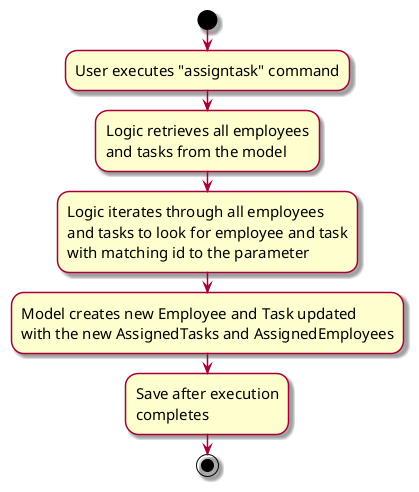 @startuml
skin rose
skinparam ActivityFontSize 15
skinparam ArrowFontSize 12
start
:User executes "assigntask" command;
:Logic retrieves all employees
and tasks from the model;
:Logic iterates through all employees
and tasks to look for employee and task
with matching id to the parameter;
:Model creates new Employee and Task updated
with the new AssignedTasks and AssignedEmployees;
:Save after execution
completes;
stop
@enduml